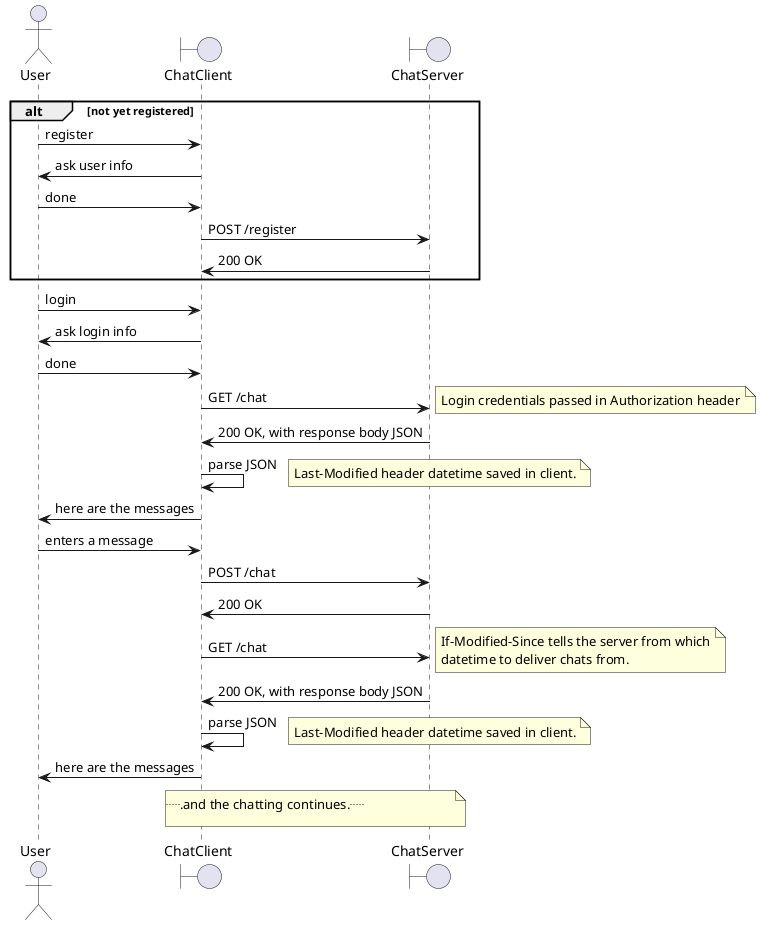 @startuml
actor User
boundary ChatClient
boundary ChatServer
alt not yet registered
   User -> ChatClient : register
   ChatClient -> User : ask user info
   User -> ChatClient : done
   ChatClient -> ChatServer : POST /register
   ChatServer -> ChatClient : 200 OK
end
User -> ChatClient : login
ChatClient -> User : ask login info
User -> ChatClient : done
ChatClient -> ChatServer : GET /chat
note right: Login credentials passed in Authorization header 
ChatServer -> ChatClient : 200 OK, with response body JSON
ChatClient -> ChatClient : parse JSON
note right: Last-Modified header datetime saved in client.
ChatClient -> User : here are the messages
User -> ChatClient : enters a message
ChatClient -> ChatServer : POST /chat
ChatServer -> ChatClient : 200 OK
ChatClient -> ChatServer : GET /chat
note right
  If-Modified-Since tells the server from which
  datetime to deliver chats from.
end note
ChatServer -> ChatClient : 200 OK, with response body JSON
ChatClient -> ChatClient : parse JSON
note right: Last-Modified header datetime saved in client.
ChatClient -> User : here are the messages
note over ChatClient, ChatServer
...and the chatting continues...
end note
@enduml
